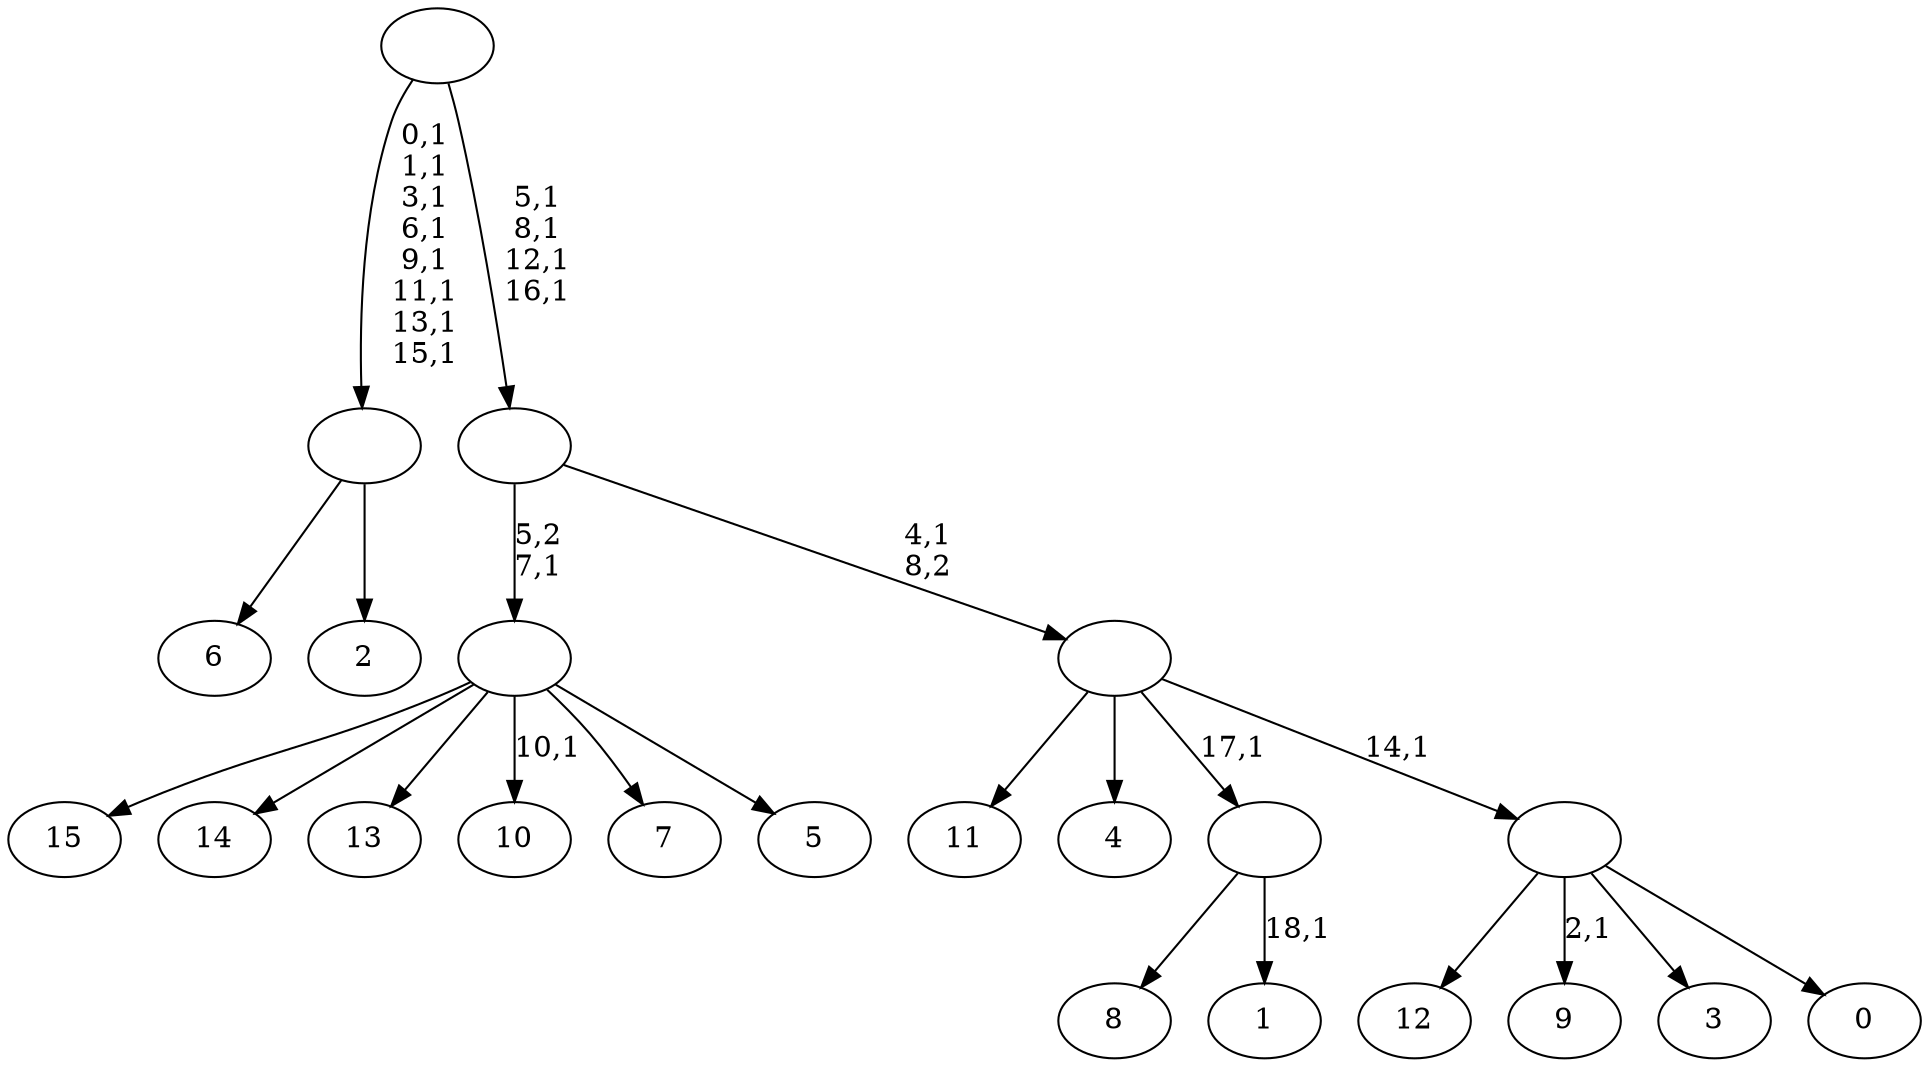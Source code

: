 digraph T {
	35 [label="15"]
	34 [label="14"]
	33 [label="13"]
	32 [label="12"]
	31 [label="11"]
	30 [label="10"]
	28 [label="9"]
	26 [label="8"]
	25 [label="7"]
	24 [label="6"]
	23 [label="5"]
	22 [label=""]
	21 [label="4"]
	20 [label="3"]
	19 [label="2"]
	18 [label=""]
	10 [label="1"]
	8 [label=""]
	7 [label="0"]
	6 [label=""]
	5 [label=""]
	4 [label=""]
	0 [label=""]
	22 -> 30 [label="10,1"]
	22 -> 35 [label=""]
	22 -> 34 [label=""]
	22 -> 33 [label=""]
	22 -> 25 [label=""]
	22 -> 23 [label=""]
	18 -> 24 [label=""]
	18 -> 19 [label=""]
	8 -> 10 [label="18,1"]
	8 -> 26 [label=""]
	6 -> 28 [label="2,1"]
	6 -> 32 [label=""]
	6 -> 20 [label=""]
	6 -> 7 [label=""]
	5 -> 31 [label=""]
	5 -> 21 [label=""]
	5 -> 8 [label="17,1"]
	5 -> 6 [label="14,1"]
	4 -> 22 [label="5,2\n7,1"]
	4 -> 5 [label="4,1\n8,2"]
	0 -> 4 [label="5,1\n8,1\n12,1\n16,1"]
	0 -> 18 [label="0,1\n1,1\n3,1\n6,1\n9,1\n11,1\n13,1\n15,1"]
}

